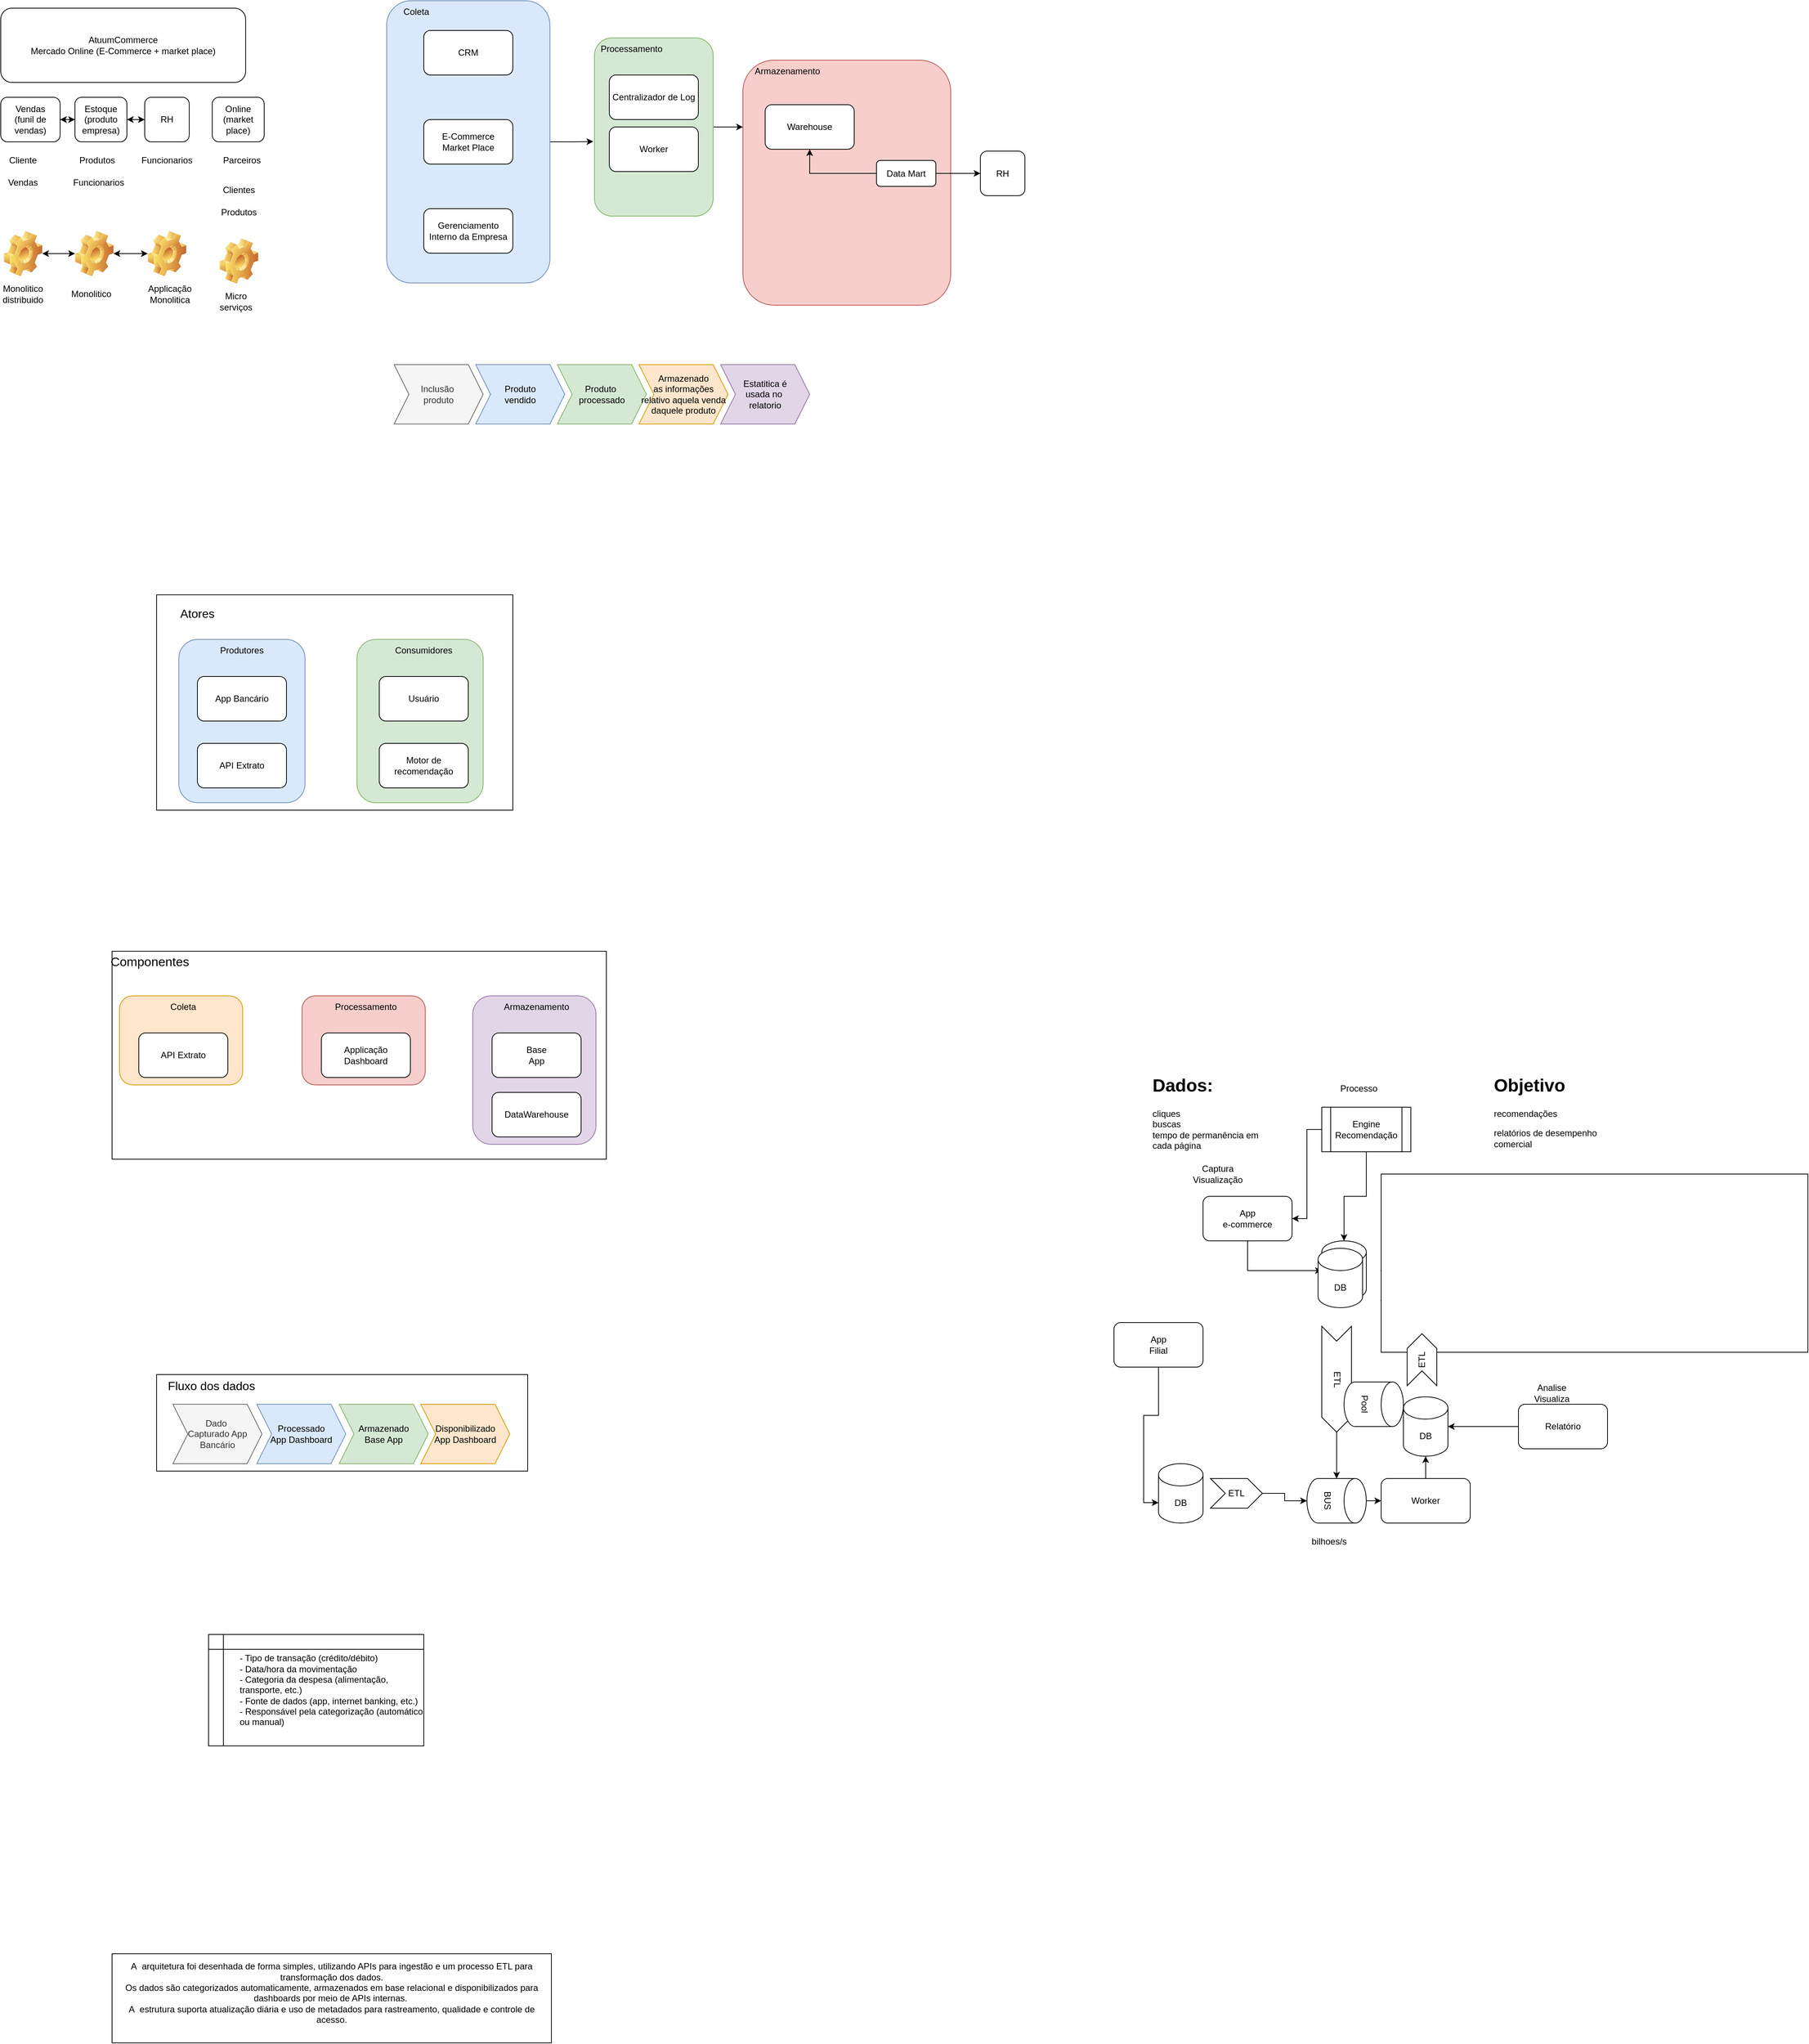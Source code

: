 <mxfile version="28.1.0">
  <diagram name="Page-1" id="-zLMwnub276V0O7E1-5E">
    <mxGraphModel dx="1332" dy="715" grid="1" gridSize="10" guides="1" tooltips="1" connect="1" arrows="1" fold="1" page="1" pageScale="1" pageWidth="850" pageHeight="1100" math="0" shadow="0">
      <root>
        <mxCell id="0" />
        <mxCell id="1" parent="0" />
        <mxCell id="v0xGmFWjuaf9aiMBZt9r-21" value="" style="rounded=0;whiteSpace=wrap;html=1;" vertex="1" parent="1">
          <mxGeometry x="320" y="870" width="480" height="290" as="geometry" />
        </mxCell>
        <mxCell id="v0xGmFWjuaf9aiMBZt9r-8" value="" style="rounded=1;whiteSpace=wrap;html=1;fillColor=#d5e8d4;strokeColor=#82b366;" vertex="1" parent="1">
          <mxGeometry x="590" y="930" width="170" height="220" as="geometry" />
        </mxCell>
        <mxCell id="v0xGmFWjuaf9aiMBZt9r-4" value="" style="rounded=1;whiteSpace=wrap;html=1;fillColor=#dae8fc;strokeColor=#6c8ebf;" vertex="1" parent="1">
          <mxGeometry x="350" y="930" width="170" height="220" as="geometry" />
        </mxCell>
        <mxCell id="Uw4qnkvdogYouIGPOuyL-38" value="" style="rounded=1;whiteSpace=wrap;html=1;fillColor=#f8cecc;strokeColor=#b85450;" parent="1" vertex="1">
          <mxGeometry x="1110" y="150" width="280" height="330" as="geometry" />
        </mxCell>
        <mxCell id="Uw4qnkvdogYouIGPOuyL-40" value="" style="edgeStyle=orthogonalEdgeStyle;rounded=0;orthogonalLoop=1;jettySize=auto;html=1;" parent="1" source="Uw4qnkvdogYouIGPOuyL-36" edge="1">
          <mxGeometry relative="1" as="geometry">
            <mxPoint x="1110" y="240" as="targetPoint" />
          </mxGeometry>
        </mxCell>
        <mxCell id="Uw4qnkvdogYouIGPOuyL-36" value="" style="rounded=1;whiteSpace=wrap;html=1;fillColor=#d5e8d4;strokeColor=#82b366;" parent="1" vertex="1">
          <mxGeometry x="910" y="120" width="160" height="240" as="geometry" />
        </mxCell>
        <mxCell id="Uw4qnkvdogYouIGPOuyL-39" value="" style="edgeStyle=orthogonalEdgeStyle;rounded=0;orthogonalLoop=1;jettySize=auto;html=1;entryX=-0.01;entryY=0.582;entryDx=0;entryDy=0;entryPerimeter=0;" parent="1" source="Uw4qnkvdogYouIGPOuyL-33" target="Uw4qnkvdogYouIGPOuyL-36" edge="1">
          <mxGeometry relative="1" as="geometry" />
        </mxCell>
        <mxCell id="Uw4qnkvdogYouIGPOuyL-33" value="" style="rounded=1;whiteSpace=wrap;html=1;fillColor=#dae8fc;strokeColor=#6c8ebf;align=left;" parent="1" vertex="1">
          <mxGeometry x="630" y="70" width="220" height="380" as="geometry" />
        </mxCell>
        <mxCell id="Uw4qnkvdogYouIGPOuyL-2" value="AtuumCommerce&lt;br&gt;Mercado Online (E-Commerce + market place)" style="rounded=1;whiteSpace=wrap;html=1;" parent="1" vertex="1">
          <mxGeometry x="110" y="80" width="330" height="100" as="geometry" />
        </mxCell>
        <mxCell id="Uw4qnkvdogYouIGPOuyL-24" value="" style="edgeStyle=orthogonalEdgeStyle;rounded=0;orthogonalLoop=1;jettySize=auto;html=1;entryX=0;entryY=0.5;entryDx=0;entryDy=0;startArrow=classic;startFill=1;" parent="1" source="Uw4qnkvdogYouIGPOuyL-3" target="Uw4qnkvdogYouIGPOuyL-4" edge="1">
          <mxGeometry relative="1" as="geometry" />
        </mxCell>
        <mxCell id="Uw4qnkvdogYouIGPOuyL-3" value="Vendas&lt;br&gt;(funil de vendas)" style="rounded=1;whiteSpace=wrap;html=1;" parent="1" vertex="1">
          <mxGeometry x="110" y="200" width="80" height="60" as="geometry" />
        </mxCell>
        <mxCell id="Uw4qnkvdogYouIGPOuyL-27" style="edgeStyle=orthogonalEdgeStyle;rounded=0;orthogonalLoop=1;jettySize=auto;html=1;startArrow=classic;startFill=1;" parent="1" source="Uw4qnkvdogYouIGPOuyL-4" target="Uw4qnkvdogYouIGPOuyL-6" edge="1">
          <mxGeometry relative="1" as="geometry" />
        </mxCell>
        <mxCell id="Uw4qnkvdogYouIGPOuyL-4" value="Estoque&lt;br&gt;(produto empresa)" style="rounded=1;whiteSpace=wrap;html=1;" parent="1" vertex="1">
          <mxGeometry x="210" y="200" width="70" height="60" as="geometry" />
        </mxCell>
        <mxCell id="Uw4qnkvdogYouIGPOuyL-5" value="Online&lt;br&gt;(market place)" style="rounded=1;whiteSpace=wrap;html=1;" parent="1" vertex="1">
          <mxGeometry x="395" y="200" width="70" height="60" as="geometry" />
        </mxCell>
        <mxCell id="Uw4qnkvdogYouIGPOuyL-6" value="RH" style="rounded=1;whiteSpace=wrap;html=1;" parent="1" vertex="1">
          <mxGeometry x="304" y="200" width="60" height="60" as="geometry" />
        </mxCell>
        <mxCell id="Uw4qnkvdogYouIGPOuyL-7" value="Funcionarios" style="text;html=1;align=center;verticalAlign=middle;whiteSpace=wrap;rounded=0;" parent="1" vertex="1">
          <mxGeometry x="294" y="270" width="80" height="30" as="geometry" />
        </mxCell>
        <mxCell id="Uw4qnkvdogYouIGPOuyL-9" value="Parceiros" style="text;html=1;align=center;verticalAlign=middle;whiteSpace=wrap;rounded=0;" parent="1" vertex="1">
          <mxGeometry x="405" y="270" width="60" height="30" as="geometry" />
        </mxCell>
        <mxCell id="Uw4qnkvdogYouIGPOuyL-10" value="Clientes" style="text;html=1;align=center;verticalAlign=middle;whiteSpace=wrap;rounded=0;" parent="1" vertex="1">
          <mxGeometry x="401" y="310" width="60" height="30" as="geometry" />
        </mxCell>
        <mxCell id="Uw4qnkvdogYouIGPOuyL-11" value="Produtos" style="text;html=1;align=center;verticalAlign=middle;whiteSpace=wrap;rounded=0;" parent="1" vertex="1">
          <mxGeometry x="401" y="340" width="60" height="30" as="geometry" />
        </mxCell>
        <mxCell id="Uw4qnkvdogYouIGPOuyL-12" value="Produtos" style="text;html=1;align=center;verticalAlign=middle;whiteSpace=wrap;rounded=0;" parent="1" vertex="1">
          <mxGeometry x="210" y="270" width="60" height="30" as="geometry" />
        </mxCell>
        <mxCell id="Uw4qnkvdogYouIGPOuyL-14" value="Cliente" style="text;html=1;align=center;verticalAlign=middle;whiteSpace=wrap;rounded=0;" parent="1" vertex="1">
          <mxGeometry x="110" y="270" width="60" height="30" as="geometry" />
        </mxCell>
        <mxCell id="Uw4qnkvdogYouIGPOuyL-15" value="Vendas" style="text;html=1;align=center;verticalAlign=middle;whiteSpace=wrap;rounded=0;" parent="1" vertex="1">
          <mxGeometry x="110" y="300" width="60" height="30" as="geometry" />
        </mxCell>
        <mxCell id="Uw4qnkvdogYouIGPOuyL-16" value="" style="shape=image;html=1;verticalLabelPosition=bottom;verticalAlign=top;imageAspect=1;aspect=fixed;image=img/clipart/Gear_128x128.png" parent="1" vertex="1">
          <mxGeometry x="405" y="390" width="52" height="61" as="geometry" />
        </mxCell>
        <mxCell id="Uw4qnkvdogYouIGPOuyL-17" value="" style="shape=image;html=1;verticalLabelPosition=bottom;verticalAlign=top;imageAspect=1;aspect=fixed;image=img/clipart/Gear_128x128.png" parent="1" vertex="1">
          <mxGeometry x="210" y="380" width="52" height="61" as="geometry" />
        </mxCell>
        <mxCell id="Uw4qnkvdogYouIGPOuyL-28" value="" style="edgeStyle=orthogonalEdgeStyle;rounded=0;orthogonalLoop=1;jettySize=auto;html=1;entryX=1;entryY=0.5;entryDx=0;entryDy=0;startArrow=classic;startFill=1;" parent="1" source="Uw4qnkvdogYouIGPOuyL-18" target="Uw4qnkvdogYouIGPOuyL-17" edge="1">
          <mxGeometry relative="1" as="geometry" />
        </mxCell>
        <mxCell id="Uw4qnkvdogYouIGPOuyL-18" value="" style="shape=image;html=1;verticalLabelPosition=bottom;verticalAlign=top;imageAspect=1;aspect=fixed;image=img/clipart/Gear_128x128.png" parent="1" vertex="1">
          <mxGeometry x="308" y="380" width="52" height="61" as="geometry" />
        </mxCell>
        <mxCell id="Uw4qnkvdogYouIGPOuyL-25" value="" style="edgeStyle=orthogonalEdgeStyle;rounded=0;orthogonalLoop=1;jettySize=auto;html=1;entryX=0;entryY=0.5;entryDx=0;entryDy=0;startArrow=classic;startFill=1;" parent="1" source="Uw4qnkvdogYouIGPOuyL-19" target="Uw4qnkvdogYouIGPOuyL-17" edge="1">
          <mxGeometry relative="1" as="geometry" />
        </mxCell>
        <mxCell id="Uw4qnkvdogYouIGPOuyL-19" value="" style="shape=image;html=1;verticalLabelPosition=bottom;verticalAlign=top;imageAspect=1;aspect=fixed;image=img/clipart/Gear_128x128.png" parent="1" vertex="1">
          <mxGeometry x="114" y="380" width="52" height="61" as="geometry" />
        </mxCell>
        <mxCell id="Uw4qnkvdogYouIGPOuyL-20" value="Applicação&lt;div&gt;Monolitica&lt;/div&gt;" style="text;html=1;align=center;verticalAlign=middle;whiteSpace=wrap;rounded=0;" parent="1" vertex="1">
          <mxGeometry x="308" y="450" width="60" height="30" as="geometry" />
        </mxCell>
        <mxCell id="Uw4qnkvdogYouIGPOuyL-21" value="Micro serviços" style="text;html=1;align=center;verticalAlign=middle;whiteSpace=wrap;rounded=0;" parent="1" vertex="1">
          <mxGeometry x="397" y="460" width="60" height="30" as="geometry" />
        </mxCell>
        <mxCell id="Uw4qnkvdogYouIGPOuyL-22" value="Monolitico" style="text;html=1;align=center;verticalAlign=middle;whiteSpace=wrap;rounded=0;" parent="1" vertex="1">
          <mxGeometry x="202" y="450" width="60" height="30" as="geometry" />
        </mxCell>
        <mxCell id="Uw4qnkvdogYouIGPOuyL-23" value="Monolitico distribuido" style="text;html=1;align=center;verticalAlign=middle;whiteSpace=wrap;rounded=0;" parent="1" vertex="1">
          <mxGeometry x="110" y="450" width="60" height="30" as="geometry" />
        </mxCell>
        <mxCell id="Uw4qnkvdogYouIGPOuyL-26" value="Funcionarios" style="text;html=1;align=center;verticalAlign=middle;whiteSpace=wrap;rounded=0;" parent="1" vertex="1">
          <mxGeometry x="202" y="300" width="80" height="30" as="geometry" />
        </mxCell>
        <mxCell id="Uw4qnkvdogYouIGPOuyL-29" value="CRM" style="rounded=1;whiteSpace=wrap;html=1;" parent="1" vertex="1">
          <mxGeometry x="680" y="110" width="120" height="60" as="geometry" />
        </mxCell>
        <mxCell id="Uw4qnkvdogYouIGPOuyL-30" value="E-Commerce&lt;br&gt;Market Place" style="rounded=1;whiteSpace=wrap;html=1;" parent="1" vertex="1">
          <mxGeometry x="680" y="230" width="120" height="60" as="geometry" />
        </mxCell>
        <mxCell id="Uw4qnkvdogYouIGPOuyL-31" value="Gerenciamento Interno da Empresa" style="rounded=1;whiteSpace=wrap;html=1;" parent="1" vertex="1">
          <mxGeometry x="680" y="350" width="120" height="60" as="geometry" />
        </mxCell>
        <mxCell id="Uw4qnkvdogYouIGPOuyL-34" value="Centralizador de Log" style="rounded=1;whiteSpace=wrap;html=1;" parent="1" vertex="1">
          <mxGeometry x="930" y="170" width="120" height="60" as="geometry" />
        </mxCell>
        <mxCell id="Uw4qnkvdogYouIGPOuyL-35" value="Worker" style="rounded=1;whiteSpace=wrap;html=1;" parent="1" vertex="1">
          <mxGeometry x="930" y="240" width="120" height="60" as="geometry" />
        </mxCell>
        <mxCell id="Uw4qnkvdogYouIGPOuyL-37" value="Warehouse" style="rounded=1;whiteSpace=wrap;html=1;" parent="1" vertex="1">
          <mxGeometry x="1140" y="210" width="120" height="60" as="geometry" />
        </mxCell>
        <mxCell id="Uw4qnkvdogYouIGPOuyL-41" value="Coleta" style="text;html=1;align=center;verticalAlign=middle;whiteSpace=wrap;rounded=0;" parent="1" vertex="1">
          <mxGeometry x="640" y="70" width="60" height="30" as="geometry" />
        </mxCell>
        <mxCell id="Uw4qnkvdogYouIGPOuyL-42" value="Processamento" style="text;html=1;align=center;verticalAlign=middle;whiteSpace=wrap;rounded=0;" parent="1" vertex="1">
          <mxGeometry x="930" y="120" width="60" height="30" as="geometry" />
        </mxCell>
        <mxCell id="Uw4qnkvdogYouIGPOuyL-43" value="Armazenamento" style="text;html=1;align=center;verticalAlign=middle;whiteSpace=wrap;rounded=0;" parent="1" vertex="1">
          <mxGeometry x="1140" y="150" width="60" height="30" as="geometry" />
        </mxCell>
        <mxCell id="Uw4qnkvdogYouIGPOuyL-46" value="" style="edgeStyle=orthogonalEdgeStyle;rounded=0;orthogonalLoop=1;jettySize=auto;html=1;" parent="1" source="Uw4qnkvdogYouIGPOuyL-44" target="Uw4qnkvdogYouIGPOuyL-45" edge="1">
          <mxGeometry relative="1" as="geometry" />
        </mxCell>
        <mxCell id="Uw4qnkvdogYouIGPOuyL-47" style="edgeStyle=orthogonalEdgeStyle;rounded=0;orthogonalLoop=1;jettySize=auto;html=1;entryX=0.5;entryY=1;entryDx=0;entryDy=0;" parent="1" source="Uw4qnkvdogYouIGPOuyL-44" target="Uw4qnkvdogYouIGPOuyL-37" edge="1">
          <mxGeometry relative="1" as="geometry" />
        </mxCell>
        <mxCell id="Uw4qnkvdogYouIGPOuyL-44" value="Data Mart" style="rounded=1;whiteSpace=wrap;html=1;" parent="1" vertex="1">
          <mxGeometry x="1290" y="285" width="80" height="35" as="geometry" />
        </mxCell>
        <mxCell id="Uw4qnkvdogYouIGPOuyL-45" value="RH" style="rounded=1;whiteSpace=wrap;html=1;" parent="1" vertex="1">
          <mxGeometry x="1430" y="272.5" width="60" height="60" as="geometry" />
        </mxCell>
        <mxCell id="Uw4qnkvdogYouIGPOuyL-48" value="Inclusão&amp;nbsp;&lt;br&gt;produto" style="shape=step;perimeter=stepPerimeter;whiteSpace=wrap;html=1;fixedSize=1;fillColor=#f5f5f5;fontColor=#333333;strokeColor=#666666;" parent="1" vertex="1">
          <mxGeometry x="640" y="560" width="120" height="80" as="geometry" />
        </mxCell>
        <mxCell id="Uw4qnkvdogYouIGPOuyL-49" value="Produto&lt;br&gt;vendido" style="shape=step;perimeter=stepPerimeter;whiteSpace=wrap;html=1;fixedSize=1;fillColor=#dae8fc;strokeColor=#6c8ebf;" parent="1" vertex="1">
          <mxGeometry x="750" y="560" width="120" height="80" as="geometry" />
        </mxCell>
        <mxCell id="Uw4qnkvdogYouIGPOuyL-50" value="Produto&amp;nbsp;&lt;div&gt;processado&lt;/div&gt;" style="shape=step;perimeter=stepPerimeter;whiteSpace=wrap;html=1;fixedSize=1;fillColor=#d5e8d4;strokeColor=#82b366;" parent="1" vertex="1">
          <mxGeometry x="860" y="560" width="120" height="80" as="geometry" />
        </mxCell>
        <mxCell id="Uw4qnkvdogYouIGPOuyL-51" value="Armazenado&lt;div&gt;as informações&lt;/div&gt;&lt;div&gt;relativo aquela venda daquele produto&lt;/div&gt;" style="shape=step;perimeter=stepPerimeter;whiteSpace=wrap;html=1;fixedSize=1;fillColor=#ffe6cc;strokeColor=#d79b00;" parent="1" vertex="1">
          <mxGeometry x="970" y="560" width="120" height="80" as="geometry" />
        </mxCell>
        <mxCell id="Uw4qnkvdogYouIGPOuyL-52" value="Estatitica é&lt;div&gt;usada no&amp;nbsp;&lt;/div&gt;&lt;div&gt;relatorio&lt;/div&gt;" style="shape=step;perimeter=stepPerimeter;whiteSpace=wrap;html=1;fixedSize=1;fillColor=#e1d5e7;strokeColor=#9673a6;" parent="1" vertex="1">
          <mxGeometry x="1080" y="560" width="120" height="80" as="geometry" />
        </mxCell>
        <mxCell id="v0xGmFWjuaf9aiMBZt9r-1" value="App Bancário" style="rounded=1;whiteSpace=wrap;html=1;" vertex="1" parent="1">
          <mxGeometry x="375" y="980" width="120" height="60" as="geometry" />
        </mxCell>
        <mxCell id="v0xGmFWjuaf9aiMBZt9r-2" value="API Extrato" style="rounded=1;whiteSpace=wrap;html=1;" vertex="1" parent="1">
          <mxGeometry x="375" y="1070" width="120" height="60" as="geometry" />
        </mxCell>
        <mxCell id="v0xGmFWjuaf9aiMBZt9r-5" value="Produtores" style="text;html=1;align=center;verticalAlign=middle;whiteSpace=wrap;rounded=0;" vertex="1" parent="1">
          <mxGeometry x="405" y="930" width="60" height="30" as="geometry" />
        </mxCell>
        <mxCell id="v0xGmFWjuaf9aiMBZt9r-6" value="Usuário" style="rounded=1;whiteSpace=wrap;html=1;" vertex="1" parent="1">
          <mxGeometry x="620" y="980" width="120" height="60" as="geometry" />
        </mxCell>
        <mxCell id="v0xGmFWjuaf9aiMBZt9r-7" value="Motor de recomendação" style="rounded=1;whiteSpace=wrap;html=1;" vertex="1" parent="1">
          <mxGeometry x="620" y="1070" width="120" height="60" as="geometry" />
        </mxCell>
        <mxCell id="v0xGmFWjuaf9aiMBZt9r-9" value="Consumidores" style="text;html=1;align=center;verticalAlign=middle;whiteSpace=wrap;rounded=0;" vertex="1" parent="1">
          <mxGeometry x="650" y="930" width="60" height="30" as="geometry" />
        </mxCell>
        <mxCell id="v0xGmFWjuaf9aiMBZt9r-22" value="&lt;font style=&quot;font-size: 16px;&quot;&gt;Atores&lt;/font&gt;" style="text;html=1;align=center;verticalAlign=middle;whiteSpace=wrap;rounded=0;" vertex="1" parent="1">
          <mxGeometry x="345" y="880" width="60" height="30" as="geometry" />
        </mxCell>
        <mxCell id="v0xGmFWjuaf9aiMBZt9r-31" value="&lt;blockquote style=&quot;margin: 0 0 0 40px; border: none; padding: 0px;&quot;&gt;&lt;div&gt;- Tipo de transação (crédito/débito)&lt;/div&gt;&lt;div&gt;- Data/hora da movimentação&lt;/div&gt;&lt;div&gt;- Categoria da despesa (alimentação, transporte, etc.)&lt;/div&gt;&lt;div&gt;- Fonte de dados (app, internet banking, etc.)&lt;/div&gt;&lt;div&gt;- Responsável pela categorização (automático ou manual)&lt;/div&gt;&lt;/blockquote&gt;" style="shape=internalStorage;whiteSpace=wrap;html=1;backgroundOutline=1;align=left;" vertex="1" parent="1">
          <mxGeometry x="390" y="2270" width="290" height="150" as="geometry" />
        </mxCell>
        <mxCell id="v0xGmFWjuaf9aiMBZt9r-35" value="&lt;div&gt;A&amp;nbsp; arquitetura foi desenhada de forma simples, utilizando APIs para ingestão e um processo ETL para transformação dos dados. &lt;br&gt;Os dados são categorizados automaticamente, armazenados em base relacional e disponibilizados para dashboards por meio de APIs internas.&amp;nbsp;&lt;/div&gt;&lt;div&gt;A&amp;nbsp; estrutura suporta atualização diária e uso de metadados para rastreamento, qualidade e controle de acesso.&lt;/div&gt;&lt;div&gt;&lt;br&gt;&lt;/div&gt;" style="rounded=0;whiteSpace=wrap;html=1;" vertex="1" parent="1">
          <mxGeometry x="260" y="2700" width="592" height="120" as="geometry" />
        </mxCell>
        <mxCell id="v0xGmFWjuaf9aiMBZt9r-36" value="" style="group" vertex="1" connectable="0" parent="1">
          <mxGeometry x="320" y="1920" width="500" height="130" as="geometry" />
        </mxCell>
        <mxCell id="v0xGmFWjuaf9aiMBZt9r-29" value="" style="rounded=0;whiteSpace=wrap;html=1;" vertex="1" parent="v0xGmFWjuaf9aiMBZt9r-36">
          <mxGeometry width="500" height="130" as="geometry" />
        </mxCell>
        <mxCell id="v0xGmFWjuaf9aiMBZt9r-25" value="Dado&amp;nbsp;&lt;br&gt;Capturado App Bancário" style="shape=step;perimeter=stepPerimeter;whiteSpace=wrap;html=1;fixedSize=1;fillColor=#f5f5f5;fontColor=#333333;strokeColor=#666666;" vertex="1" parent="v0xGmFWjuaf9aiMBZt9r-36">
          <mxGeometry x="22" y="40" width="120" height="80" as="geometry" />
        </mxCell>
        <mxCell id="v0xGmFWjuaf9aiMBZt9r-26" value="Processado&lt;div&gt;App Dashboard&lt;/div&gt;" style="shape=step;perimeter=stepPerimeter;whiteSpace=wrap;html=1;fixedSize=1;fillColor=#dae8fc;strokeColor=#6c8ebf;" vertex="1" parent="v0xGmFWjuaf9aiMBZt9r-36">
          <mxGeometry x="135" y="40" width="120" height="80" as="geometry" />
        </mxCell>
        <mxCell id="v0xGmFWjuaf9aiMBZt9r-27" value="Armazenado&lt;br&gt;Base App" style="shape=step;perimeter=stepPerimeter;whiteSpace=wrap;html=1;fixedSize=1;fillColor=#d5e8d4;strokeColor=#82b366;" vertex="1" parent="v0xGmFWjuaf9aiMBZt9r-36">
          <mxGeometry x="246" y="40" width="120" height="80" as="geometry" />
        </mxCell>
        <mxCell id="v0xGmFWjuaf9aiMBZt9r-28" value="Disponibilizado&lt;div&gt;App Dashboard&lt;/div&gt;" style="shape=step;perimeter=stepPerimeter;whiteSpace=wrap;html=1;fixedSize=1;fillColor=#ffe6cc;strokeColor=#d79b00;" vertex="1" parent="v0xGmFWjuaf9aiMBZt9r-36">
          <mxGeometry x="356" y="40" width="120" height="80" as="geometry" />
        </mxCell>
        <mxCell id="v0xGmFWjuaf9aiMBZt9r-30" value="Fluxo dos dados" style="text;html=1;align=center;verticalAlign=middle;whiteSpace=wrap;rounded=0;fontSize=16;" vertex="1" parent="v0xGmFWjuaf9aiMBZt9r-36">
          <mxGeometry x="14" width="120" height="30" as="geometry" />
        </mxCell>
        <mxCell id="v0xGmFWjuaf9aiMBZt9r-37" value="" style="group" vertex="1" connectable="0" parent="1">
          <mxGeometry x="260" y="1350" width="666" height="280" as="geometry" />
        </mxCell>
        <mxCell id="v0xGmFWjuaf9aiMBZt9r-23" value="" style="rounded=0;whiteSpace=wrap;html=1;" vertex="1" parent="v0xGmFWjuaf9aiMBZt9r-37">
          <mxGeometry width="666" height="280" as="geometry" />
        </mxCell>
        <mxCell id="v0xGmFWjuaf9aiMBZt9r-11" value="" style="rounded=1;whiteSpace=wrap;html=1;fillColor=#ffe6cc;strokeColor=#d79b00;" vertex="1" parent="v0xGmFWjuaf9aiMBZt9r-37">
          <mxGeometry x="10" y="60" width="166" height="120" as="geometry" />
        </mxCell>
        <mxCell id="v0xGmFWjuaf9aiMBZt9r-10" value="API Extrato" style="rounded=1;whiteSpace=wrap;html=1;" vertex="1" parent="v0xGmFWjuaf9aiMBZt9r-37">
          <mxGeometry x="36" y="110" width="120" height="60" as="geometry" />
        </mxCell>
        <mxCell id="v0xGmFWjuaf9aiMBZt9r-12" value="Coleta" style="text;html=1;align=center;verticalAlign=middle;whiteSpace=wrap;rounded=0;" vertex="1" parent="v0xGmFWjuaf9aiMBZt9r-37">
          <mxGeometry x="66" y="60" width="60" height="30" as="geometry" />
        </mxCell>
        <mxCell id="v0xGmFWjuaf9aiMBZt9r-14" value="" style="rounded=1;whiteSpace=wrap;html=1;fillColor=#f8cecc;strokeColor=#b85450;" vertex="1" parent="v0xGmFWjuaf9aiMBZt9r-37">
          <mxGeometry x="256" y="60" width="166" height="120" as="geometry" />
        </mxCell>
        <mxCell id="v0xGmFWjuaf9aiMBZt9r-15" value="Applicação Dashboard" style="rounded=1;whiteSpace=wrap;html=1;" vertex="1" parent="v0xGmFWjuaf9aiMBZt9r-37">
          <mxGeometry x="282" y="110" width="120" height="60" as="geometry" />
        </mxCell>
        <mxCell id="v0xGmFWjuaf9aiMBZt9r-16" value="Processamento" style="text;html=1;align=center;verticalAlign=middle;whiteSpace=wrap;rounded=0;" vertex="1" parent="v0xGmFWjuaf9aiMBZt9r-37">
          <mxGeometry x="312" y="60" width="60" height="30" as="geometry" />
        </mxCell>
        <mxCell id="v0xGmFWjuaf9aiMBZt9r-17" value="" style="rounded=1;whiteSpace=wrap;html=1;fillColor=#e1d5e7;strokeColor=#9673a6;" vertex="1" parent="v0xGmFWjuaf9aiMBZt9r-37">
          <mxGeometry x="486" y="60" width="166" height="200" as="geometry" />
        </mxCell>
        <mxCell id="v0xGmFWjuaf9aiMBZt9r-18" value="Base&lt;div&gt;App&lt;/div&gt;" style="rounded=1;whiteSpace=wrap;html=1;" vertex="1" parent="v0xGmFWjuaf9aiMBZt9r-37">
          <mxGeometry x="512" y="110" width="120" height="60" as="geometry" />
        </mxCell>
        <mxCell id="v0xGmFWjuaf9aiMBZt9r-19" value="Armazenamento" style="text;html=1;align=center;verticalAlign=middle;whiteSpace=wrap;rounded=0;" vertex="1" parent="v0xGmFWjuaf9aiMBZt9r-37">
          <mxGeometry x="542" y="60" width="60" height="30" as="geometry" />
        </mxCell>
        <mxCell id="v0xGmFWjuaf9aiMBZt9r-20" value="DataWarehouse" style="rounded=1;whiteSpace=wrap;html=1;" vertex="1" parent="v0xGmFWjuaf9aiMBZt9r-37">
          <mxGeometry x="512" y="190" width="120" height="60" as="geometry" />
        </mxCell>
        <mxCell id="v0xGmFWjuaf9aiMBZt9r-24" value="Componentes" style="text;html=1;align=center;verticalAlign=middle;whiteSpace=wrap;rounded=0;fontSize=17;" vertex="1" parent="v0xGmFWjuaf9aiMBZt9r-37">
          <mxGeometry x="21" width="60" height="30" as="geometry" />
        </mxCell>
        <mxCell id="v0xGmFWjuaf9aiMBZt9r-38" value="App&lt;div&gt;e-commerce&lt;/div&gt;" style="rounded=1;whiteSpace=wrap;html=1;" vertex="1" parent="1">
          <mxGeometry x="1730" y="1680" width="120" height="60" as="geometry" />
        </mxCell>
        <mxCell id="v0xGmFWjuaf9aiMBZt9r-39" value="DB" style="shape=cylinder3;whiteSpace=wrap;html=1;boundedLbl=1;backgroundOutline=1;size=15;" vertex="1" parent="1">
          <mxGeometry x="1890" y="1740" width="60" height="80" as="geometry" />
        </mxCell>
        <mxCell id="v0xGmFWjuaf9aiMBZt9r-40" value="&lt;h1 style=&quot;margin-top: 0px;&quot;&gt;Dados:&lt;/h1&gt;&lt;p&gt;cliques&lt;br&gt;buscas&lt;br&gt;tempo de permanência em cada página&lt;/p&gt;" style="text;html=1;whiteSpace=wrap;overflow=hidden;rounded=0;" vertex="1" parent="1">
          <mxGeometry x="1660" y="1510" width="150" height="120" as="geometry" />
        </mxCell>
        <mxCell id="v0xGmFWjuaf9aiMBZt9r-41" value="&lt;h1 style=&quot;margin-top: 0px;&quot;&gt;Objetivo&lt;/h1&gt;&lt;p&gt;recomendações&lt;/p&gt;&lt;p&gt;relatórios de desempenho comercial&lt;/p&gt;" style="text;html=1;whiteSpace=wrap;overflow=hidden;rounded=0;" vertex="1" parent="1">
          <mxGeometry x="2120" y="1510" width="160" height="120" as="geometry" />
        </mxCell>
        <mxCell id="v0xGmFWjuaf9aiMBZt9r-42" style="edgeStyle=orthogonalEdgeStyle;rounded=0;orthogonalLoop=1;jettySize=auto;html=1;entryX=0;entryY=0.5;entryDx=0;entryDy=0;entryPerimeter=0;" edge="1" parent="1" source="v0xGmFWjuaf9aiMBZt9r-38" target="v0xGmFWjuaf9aiMBZt9r-39">
          <mxGeometry relative="1" as="geometry">
            <Array as="points">
              <mxPoint x="1790" y="1780" />
            </Array>
          </mxGeometry>
        </mxCell>
        <mxCell id="v0xGmFWjuaf9aiMBZt9r-52" style="edgeStyle=orthogonalEdgeStyle;rounded=0;orthogonalLoop=1;jettySize=auto;html=1;entryX=1;entryY=0.5;entryDx=0;entryDy=0;" edge="1" parent="1" source="v0xGmFWjuaf9aiMBZt9r-43" target="v0xGmFWjuaf9aiMBZt9r-38">
          <mxGeometry relative="1" as="geometry" />
        </mxCell>
        <mxCell id="v0xGmFWjuaf9aiMBZt9r-43" value="Engine&lt;div&gt;Recomendação&lt;/div&gt;" style="shape=process;whiteSpace=wrap;html=1;backgroundOutline=1;" vertex="1" parent="1">
          <mxGeometry x="1890" y="1560" width="120" height="60" as="geometry" />
        </mxCell>
        <mxCell id="v0xGmFWjuaf9aiMBZt9r-45" value="DataMart&lt;br&gt;DB" style="shape=cylinder3;whiteSpace=wrap;html=1;boundedLbl=1;backgroundOutline=1;size=15;" vertex="1" parent="1">
          <mxGeometry x="2295" y="1760" width="60" height="80" as="geometry" />
        </mxCell>
        <mxCell id="v0xGmFWjuaf9aiMBZt9r-46" value="ETL" style="shape=step;perimeter=stepPerimeter;whiteSpace=wrap;html=1;fixedSize=1;" vertex="1" parent="1">
          <mxGeometry x="1970" y="1780" width="70" height="40" as="geometry" />
        </mxCell>
        <mxCell id="v0xGmFWjuaf9aiMBZt9r-48" value="Relatório" style="rounded=1;whiteSpace=wrap;html=1;" vertex="1" parent="1">
          <mxGeometry x="2355" y="1680" width="120" height="60" as="geometry" />
        </mxCell>
        <mxCell id="v0xGmFWjuaf9aiMBZt9r-50" style="edgeStyle=orthogonalEdgeStyle;rounded=0;orthogonalLoop=1;jettySize=auto;html=1;entryX=1;entryY=0.5;entryDx=0;entryDy=0;entryPerimeter=0;" edge="1" parent="1" source="v0xGmFWjuaf9aiMBZt9r-48" target="v0xGmFWjuaf9aiMBZt9r-45">
          <mxGeometry relative="1" as="geometry" />
        </mxCell>
        <mxCell id="v0xGmFWjuaf9aiMBZt9r-51" style="edgeStyle=orthogonalEdgeStyle;rounded=0;orthogonalLoop=1;jettySize=auto;html=1;entryX=0.5;entryY=0;entryDx=0;entryDy=0;entryPerimeter=0;" edge="1" parent="1" source="v0xGmFWjuaf9aiMBZt9r-43" target="v0xGmFWjuaf9aiMBZt9r-39">
          <mxGeometry relative="1" as="geometry" />
        </mxCell>
        <mxCell id="v0xGmFWjuaf9aiMBZt9r-53" value="Captura&lt;div&gt;Visualização&lt;/div&gt;" style="text;html=1;align=center;verticalAlign=middle;whiteSpace=wrap;rounded=0;" vertex="1" parent="1">
          <mxGeometry x="1720" y="1635" width="60" height="30" as="geometry" />
        </mxCell>
        <mxCell id="v0xGmFWjuaf9aiMBZt9r-54" value="Armazenamento" style="text;html=1;align=center;verticalAlign=middle;whiteSpace=wrap;rounded=0;" vertex="1" parent="1">
          <mxGeometry x="2075" y="1860" width="60" height="20" as="geometry" />
        </mxCell>
        <mxCell id="v0xGmFWjuaf9aiMBZt9r-55" value="Processo" style="text;html=1;align=center;verticalAlign=middle;whiteSpace=wrap;rounded=0;" vertex="1" parent="1">
          <mxGeometry x="1910" y="1520" width="60" height="30" as="geometry" />
        </mxCell>
        <mxCell id="v0xGmFWjuaf9aiMBZt9r-56" value="Processo" style="text;html=1;align=center;verticalAlign=middle;whiteSpace=wrap;rounded=0;" vertex="1" parent="1">
          <mxGeometry x="2075" y="1730" width="60" height="30" as="geometry" />
        </mxCell>
        <mxCell id="v0xGmFWjuaf9aiMBZt9r-57" value="Analise&lt;br&gt;Visualiza" style="text;html=1;align=center;verticalAlign=middle;whiteSpace=wrap;rounded=0;" vertex="1" parent="1">
          <mxGeometry x="2355" y="1650" width="60" height="30" as="geometry" />
        </mxCell>
        <mxCell id="v0xGmFWjuaf9aiMBZt9r-58" value="DataWarehouse" style="shape=cylinder3;whiteSpace=wrap;html=1;boundedLbl=1;backgroundOutline=1;size=15;" vertex="1" parent="1">
          <mxGeometry x="2045" y="1770" width="160" height="80" as="geometry" />
        </mxCell>
        <mxCell id="v0xGmFWjuaf9aiMBZt9r-59" value="ETL" style="shape=step;perimeter=stepPerimeter;whiteSpace=wrap;html=1;fixedSize=1;" vertex="1" parent="1">
          <mxGeometry x="2215" y="1790" width="70" height="40" as="geometry" />
        </mxCell>
        <mxCell id="v0xGmFWjuaf9aiMBZt9r-60" value="DB" style="shape=cylinder3;whiteSpace=wrap;html=1;boundedLbl=1;backgroundOutline=1;size=15;" vertex="1" parent="1">
          <mxGeometry x="2000" y="1950" width="60" height="80" as="geometry" />
        </mxCell>
        <mxCell id="v0xGmFWjuaf9aiMBZt9r-81" value="" style="edgeStyle=orthogonalEdgeStyle;rounded=0;orthogonalLoop=1;jettySize=auto;html=1;" edge="1" parent="1" source="v0xGmFWjuaf9aiMBZt9r-61" target="v0xGmFWjuaf9aiMBZt9r-75">
          <mxGeometry relative="1" as="geometry" />
        </mxCell>
        <mxCell id="v0xGmFWjuaf9aiMBZt9r-61" value="ETL" style="shape=step;perimeter=stepPerimeter;whiteSpace=wrap;html=1;fixedSize=1;rotation=90;" vertex="1" parent="1">
          <mxGeometry x="1838.75" y="1906.25" width="142.5" height="40" as="geometry" />
        </mxCell>
        <mxCell id="v0xGmFWjuaf9aiMBZt9r-62" value="DB" style="shape=cylinder3;whiteSpace=wrap;html=1;boundedLbl=1;backgroundOutline=1;size=15;" vertex="1" parent="1">
          <mxGeometry x="1885" y="1750" width="60" height="80" as="geometry" />
        </mxCell>
        <mxCell id="v0xGmFWjuaf9aiMBZt9r-63" value="Relatório" style="rounded=1;whiteSpace=wrap;html=1;" vertex="1" parent="1">
          <mxGeometry x="2155" y="1960" width="120" height="60" as="geometry" />
        </mxCell>
        <mxCell id="v0xGmFWjuaf9aiMBZt9r-64" value="Analise&lt;br&gt;Visualiza" style="text;html=1;align=center;verticalAlign=middle;whiteSpace=wrap;rounded=0;" vertex="1" parent="1">
          <mxGeometry x="2140" y="1930" width="120" height="30" as="geometry" />
        </mxCell>
        <mxCell id="v0xGmFWjuaf9aiMBZt9r-65" style="edgeStyle=orthogonalEdgeStyle;rounded=0;orthogonalLoop=1;jettySize=auto;html=1;entryX=1;entryY=0.5;entryDx=0;entryDy=0;entryPerimeter=0;" edge="1" parent="1" source="v0xGmFWjuaf9aiMBZt9r-63" target="v0xGmFWjuaf9aiMBZt9r-60">
          <mxGeometry relative="1" as="geometry" />
        </mxCell>
        <mxCell id="v0xGmFWjuaf9aiMBZt9r-66" value="" style="rounded=0;whiteSpace=wrap;html=1;" vertex="1" parent="1">
          <mxGeometry x="1970" y="1650" width="575" height="240" as="geometry" />
        </mxCell>
        <mxCell id="v0xGmFWjuaf9aiMBZt9r-67" value="ETL" style="shape=step;perimeter=stepPerimeter;whiteSpace=wrap;html=1;fixedSize=1;rotation=-90;" vertex="1" parent="1">
          <mxGeometry x="1990" y="1880" width="70" height="40" as="geometry" />
        </mxCell>
        <mxCell id="v0xGmFWjuaf9aiMBZt9r-68" value="App&lt;div&gt;Filial&lt;/div&gt;" style="rounded=1;whiteSpace=wrap;html=1;" vertex="1" parent="1">
          <mxGeometry x="1610" y="1850" width="120" height="60" as="geometry" />
        </mxCell>
        <mxCell id="v0xGmFWjuaf9aiMBZt9r-69" value="DB" style="shape=cylinder3;whiteSpace=wrap;html=1;boundedLbl=1;backgroundOutline=1;size=15;" vertex="1" parent="1">
          <mxGeometry x="1670" y="2040" width="60" height="80" as="geometry" />
        </mxCell>
        <mxCell id="v0xGmFWjuaf9aiMBZt9r-70" style="edgeStyle=orthogonalEdgeStyle;rounded=0;orthogonalLoop=1;jettySize=auto;html=1;entryX=0;entryY=0;entryDx=0;entryDy=52.5;entryPerimeter=0;" edge="1" parent="1" source="v0xGmFWjuaf9aiMBZt9r-68" target="v0xGmFWjuaf9aiMBZt9r-69">
          <mxGeometry relative="1" as="geometry" />
        </mxCell>
        <mxCell id="v0xGmFWjuaf9aiMBZt9r-80" value="" style="edgeStyle=orthogonalEdgeStyle;rounded=0;orthogonalLoop=1;jettySize=auto;html=1;" edge="1" parent="1" source="v0xGmFWjuaf9aiMBZt9r-71" target="v0xGmFWjuaf9aiMBZt9r-75">
          <mxGeometry relative="1" as="geometry" />
        </mxCell>
        <mxCell id="v0xGmFWjuaf9aiMBZt9r-71" value="ETL" style="shape=step;perimeter=stepPerimeter;whiteSpace=wrap;html=1;fixedSize=1;rotation=0;" vertex="1" parent="1">
          <mxGeometry x="1740" y="2060" width="70" height="40" as="geometry" />
        </mxCell>
        <mxCell id="v0xGmFWjuaf9aiMBZt9r-72" value="Pool" style="shape=cylinder3;whiteSpace=wrap;html=1;boundedLbl=1;backgroundOutline=1;size=15;rotation=90;" vertex="1" parent="1">
          <mxGeometry x="1930" y="1920" width="60" height="80" as="geometry" />
        </mxCell>
        <mxCell id="v0xGmFWjuaf9aiMBZt9r-82" value="" style="edgeStyle=orthogonalEdgeStyle;rounded=0;orthogonalLoop=1;jettySize=auto;html=1;" edge="1" parent="1" source="v0xGmFWjuaf9aiMBZt9r-75" target="v0xGmFWjuaf9aiMBZt9r-76">
          <mxGeometry relative="1" as="geometry" />
        </mxCell>
        <mxCell id="v0xGmFWjuaf9aiMBZt9r-75" value="BUS" style="shape=cylinder3;whiteSpace=wrap;html=1;boundedLbl=1;backgroundOutline=1;size=15;rotation=90;" vertex="1" parent="1">
          <mxGeometry x="1880" y="2050" width="60" height="80" as="geometry" />
        </mxCell>
        <mxCell id="v0xGmFWjuaf9aiMBZt9r-76" value="Worker" style="rounded=1;whiteSpace=wrap;html=1;" vertex="1" parent="1">
          <mxGeometry x="1970" y="2060" width="120" height="60" as="geometry" />
        </mxCell>
        <mxCell id="v0xGmFWjuaf9aiMBZt9r-77" style="edgeStyle=orthogonalEdgeStyle;rounded=0;orthogonalLoop=1;jettySize=auto;html=1;entryX=0.5;entryY=1;entryDx=0;entryDy=0;entryPerimeter=0;" edge="1" parent="1" source="v0xGmFWjuaf9aiMBZt9r-76" target="v0xGmFWjuaf9aiMBZt9r-60">
          <mxGeometry relative="1" as="geometry" />
        </mxCell>
        <mxCell id="v0xGmFWjuaf9aiMBZt9r-83" value="bilhoes/s" style="text;html=1;align=center;verticalAlign=middle;whiteSpace=wrap;rounded=0;" vertex="1" parent="1">
          <mxGeometry x="1870" y="2130" width="60" height="30" as="geometry" />
        </mxCell>
      </root>
    </mxGraphModel>
  </diagram>
</mxfile>
